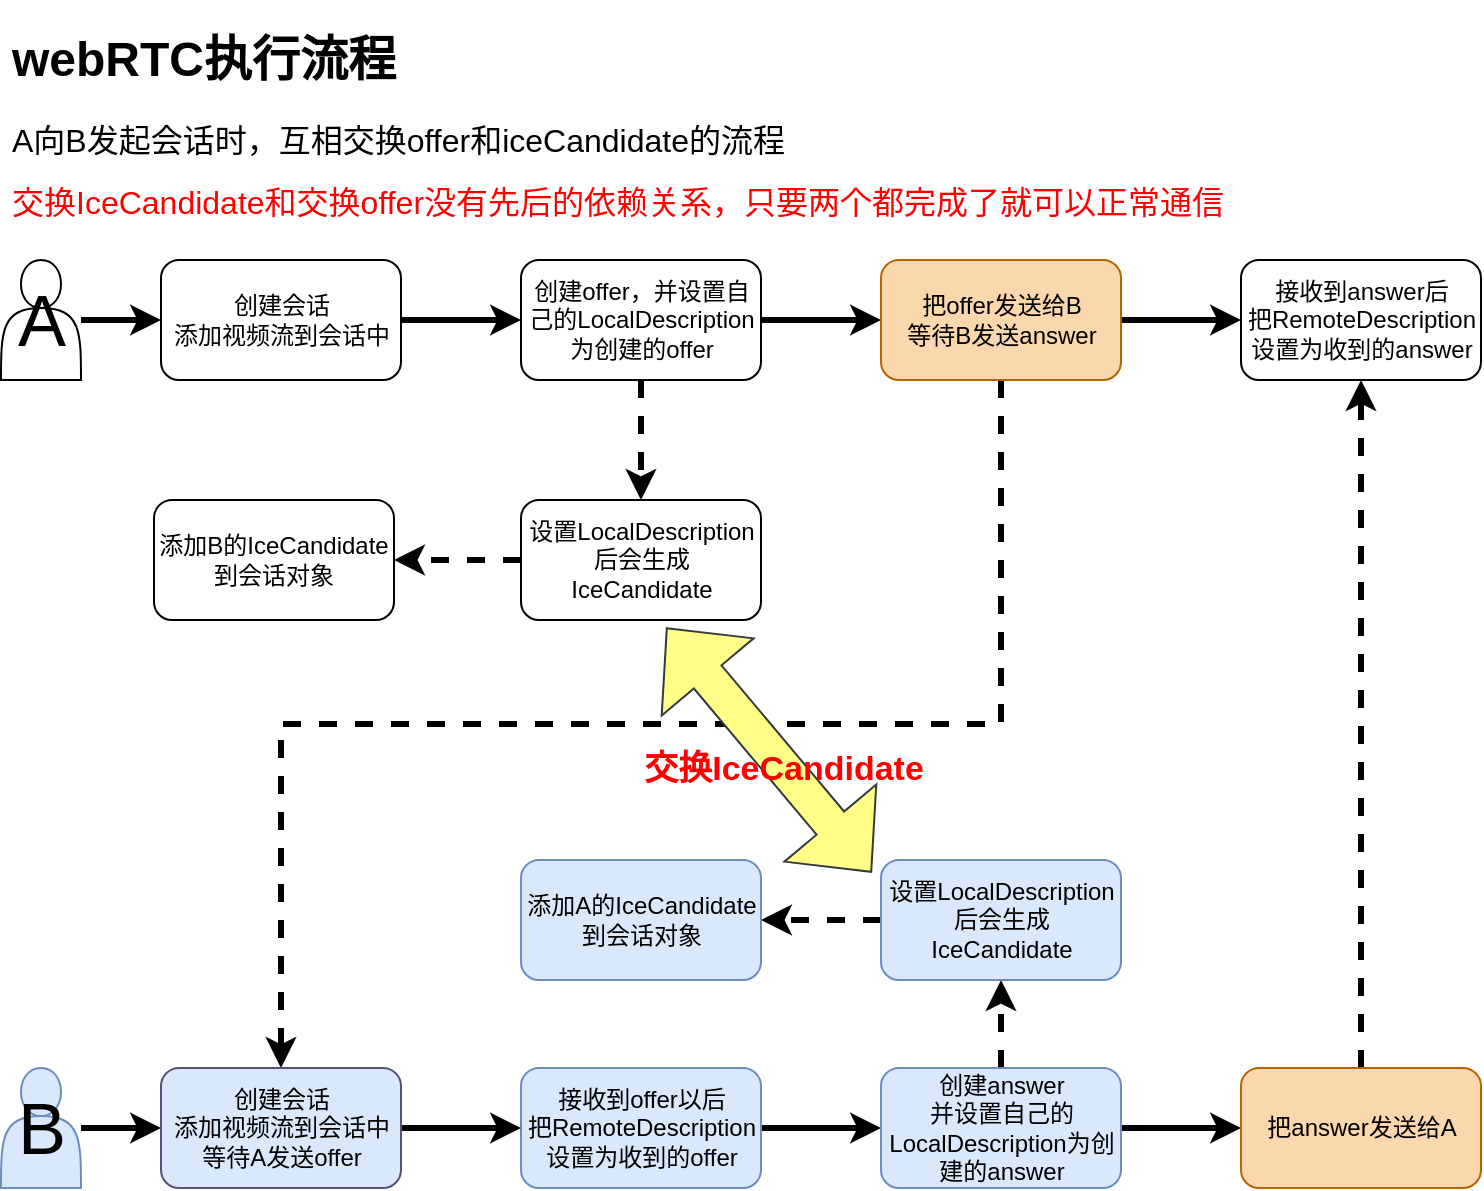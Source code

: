 <mxfile version="11.1.4" type="device"><diagram id="usz7rN7WsI5szD-Konjt" name="第 1 页"><mxGraphModel dx="1086" dy="808" grid="1" gridSize="10" guides="1" tooltips="1" connect="1" arrows="1" fold="1" page="1" pageScale="1" pageWidth="827" pageHeight="1169" math="0" shadow="0"><root><mxCell id="0"/><mxCell id="1" parent="0"/><mxCell id="_rs1KL5I2RKaO48iXqYe-11" style="edgeStyle=orthogonalEdgeStyle;rounded=0;orthogonalLoop=1;jettySize=auto;html=1;exitX=1;exitY=0.5;exitDx=0;exitDy=0;strokeWidth=3;entryX=0;entryY=0.5;entryDx=0;entryDy=0;" parent="1" source="_rs1KL5I2RKaO48iXqYe-1" target="_rs1KL5I2RKaO48iXqYe-13" edge="1"><mxGeometry relative="1" as="geometry"><mxPoint x="440" y="330" as="targetPoint"/></mxGeometry></mxCell><mxCell id="_rs1KL5I2RKaO48iXqYe-1" value="创建会话&lt;br&gt;添加视频流到会话中" style="rounded=1;whiteSpace=wrap;html=1;" parent="1" vertex="1"><mxGeometry x="123.5" y="290" width="120" height="60" as="geometry"/></mxCell><mxCell id="_rs1KL5I2RKaO48iXqYe-28" value="" style="edgeStyle=orthogonalEdgeStyle;rounded=0;orthogonalLoop=1;jettySize=auto;html=1;strokeWidth=3;" parent="1" source="_rs1KL5I2RKaO48iXqYe-2" target="_rs1KL5I2RKaO48iXqYe-1" edge="1"><mxGeometry relative="1" as="geometry"/></mxCell><mxCell id="_rs1KL5I2RKaO48iXqYe-2" value="&lt;font style=&quot;font-size: 36px&quot;&gt;A&lt;/font&gt;" style="shape=actor;whiteSpace=wrap;html=1;" parent="1" vertex="1"><mxGeometry x="43.5" y="290" width="40" height="60" as="geometry"/></mxCell><mxCell id="_rs1KL5I2RKaO48iXqYe-26" value="" style="edgeStyle=orthogonalEdgeStyle;rounded=0;orthogonalLoop=1;jettySize=auto;html=1;strokeWidth=3;" parent="1" source="_rs1KL5I2RKaO48iXqYe-3" target="_rs1KL5I2RKaO48iXqYe-25" edge="1"><mxGeometry relative="1" as="geometry"/></mxCell><mxCell id="_rs1KL5I2RKaO48iXqYe-3" value="&lt;font style=&quot;font-size: 36px&quot;&gt;B&lt;/font&gt;" style="shape=actor;whiteSpace=wrap;html=1;fillColor=#dae8fc;strokeColor=#6c8ebf;" parent="1" vertex="1"><mxGeometry x="43.5" y="694" width="40" height="60" as="geometry"/></mxCell><mxCell id="_rs1KL5I2RKaO48iXqYe-10" value="&lt;h1&gt;webRTC执行流程&lt;/h1&gt;&lt;p&gt;&lt;font style=&quot;font-size: 16px&quot;&gt;A向B发起会话时，互相交换offer和iceCandidate的流程&lt;/font&gt;&lt;/p&gt;&lt;p&gt;&lt;span style=&quot;font-size: 16px&quot;&gt;&lt;font color=&quot;#ff0000&quot;&gt;交换IceCandidate和交换offer没有先后的依赖关系，只要两个都完成了就可以正常通信&lt;/font&gt;&lt;/span&gt;&lt;/p&gt;" style="text;html=1;strokeColor=none;fillColor=none;spacing=5;spacingTop=-20;whiteSpace=wrap;overflow=hidden;rounded=0;" parent="1" vertex="1"><mxGeometry x="43.5" y="170" width="626" height="110" as="geometry"/></mxCell><mxCell id="_rs1KL5I2RKaO48iXqYe-17" value="" style="edgeStyle=orthogonalEdgeStyle;rounded=0;orthogonalLoop=1;jettySize=auto;html=1;strokeWidth=3;" parent="1" source="_rs1KL5I2RKaO48iXqYe-13" target="_rs1KL5I2RKaO48iXqYe-16" edge="1"><mxGeometry relative="1" as="geometry"/></mxCell><mxCell id="_rs1KL5I2RKaO48iXqYe-39" value="" style="edgeStyle=orthogonalEdgeStyle;rounded=0;orthogonalLoop=1;jettySize=auto;html=1;dashed=1;strokeWidth=3;" parent="1" source="_rs1KL5I2RKaO48iXqYe-13" target="_rs1KL5I2RKaO48iXqYe-38" edge="1"><mxGeometry relative="1" as="geometry"/></mxCell><mxCell id="_rs1KL5I2RKaO48iXqYe-13" value="创建offer，并设置自己的LocalDescription&lt;span&gt;为创建的offer&lt;/span&gt;" style="rounded=1;whiteSpace=wrap;html=1;" parent="1" vertex="1"><mxGeometry x="303.5" y="290" width="120" height="60" as="geometry"/></mxCell><mxCell id="_rs1KL5I2RKaO48iXqYe-31" style="edgeStyle=orthogonalEdgeStyle;rounded=0;orthogonalLoop=1;jettySize=auto;html=1;exitX=0.5;exitY=1;exitDx=0;exitDy=0;entryX=0.5;entryY=0;entryDx=0;entryDy=0;strokeWidth=3;dashed=1;" parent="1" source="_rs1KL5I2RKaO48iXqYe-16" target="_rs1KL5I2RKaO48iXqYe-25" edge="1"><mxGeometry relative="1" as="geometry"/></mxCell><mxCell id="_rs1KL5I2RKaO48iXqYe-33" value="" style="edgeStyle=orthogonalEdgeStyle;rounded=0;orthogonalLoop=1;jettySize=auto;html=1;strokeWidth=3;" parent="1" source="_rs1KL5I2RKaO48iXqYe-16" target="_rs1KL5I2RKaO48iXqYe-32" edge="1"><mxGeometry relative="1" as="geometry"/></mxCell><mxCell id="_rs1KL5I2RKaO48iXqYe-16" value="把offer发送给B&lt;br&gt;等待B发送answer" style="rounded=1;whiteSpace=wrap;html=1;fillColor=#fad7ac;strokeColor=#b46504;" parent="1" vertex="1"><mxGeometry x="483.5" y="290" width="120" height="60" as="geometry"/></mxCell><mxCell id="_rs1KL5I2RKaO48iXqYe-22" value="" style="edgeStyle=orthogonalEdgeStyle;rounded=0;orthogonalLoop=1;jettySize=auto;html=1;strokeWidth=3;" parent="1" source="_rs1KL5I2RKaO48iXqYe-19" target="_rs1KL5I2RKaO48iXqYe-21" edge="1"><mxGeometry relative="1" as="geometry"/></mxCell><mxCell id="_rs1KL5I2RKaO48iXqYe-19" value="接收到offer以后&lt;br&gt;把RemoteDescription设置为收到的offer" style="rounded=1;whiteSpace=wrap;html=1;fillColor=#dae8fc;strokeColor=#6c8ebf;" parent="1" vertex="1"><mxGeometry x="303.5" y="694" width="120" height="60" as="geometry"/></mxCell><mxCell id="_rs1KL5I2RKaO48iXqYe-24" value="" style="edgeStyle=orthogonalEdgeStyle;rounded=0;orthogonalLoop=1;jettySize=auto;html=1;strokeWidth=3;" parent="1" source="_rs1KL5I2RKaO48iXqYe-21" target="_rs1KL5I2RKaO48iXqYe-23" edge="1"><mxGeometry relative="1" as="geometry"/></mxCell><mxCell id="_rs1KL5I2RKaO48iXqYe-42" value="" style="edgeStyle=orthogonalEdgeStyle;rounded=0;orthogonalLoop=1;jettySize=auto;html=1;dashed=1;strokeWidth=3;" parent="1" source="_rs1KL5I2RKaO48iXqYe-21" target="_rs1KL5I2RKaO48iXqYe-41" edge="1"><mxGeometry relative="1" as="geometry"/></mxCell><mxCell id="_rs1KL5I2RKaO48iXqYe-21" value="创建answer&lt;br&gt;并设置自己的LocalDescription为创建的answer" style="rounded=1;whiteSpace=wrap;html=1;fillColor=#dae8fc;strokeColor=#6c8ebf;" parent="1" vertex="1"><mxGeometry x="483.5" y="694" width="120" height="60" as="geometry"/></mxCell><mxCell id="_rs1KL5I2RKaO48iXqYe-36" style="edgeStyle=orthogonalEdgeStyle;rounded=0;orthogonalLoop=1;jettySize=auto;html=1;exitX=0.5;exitY=0;exitDx=0;exitDy=0;entryX=0.5;entryY=1;entryDx=0;entryDy=0;strokeWidth=3;dashed=1;" parent="1" source="_rs1KL5I2RKaO48iXqYe-23" target="_rs1KL5I2RKaO48iXqYe-32" edge="1"><mxGeometry relative="1" as="geometry"/></mxCell><mxCell id="_rs1KL5I2RKaO48iXqYe-23" value="把answer发送给A" style="rounded=1;whiteSpace=wrap;html=1;fillColor=#fad7ac;strokeColor=#b46504;" parent="1" vertex="1"><mxGeometry x="663.5" y="694" width="120" height="60" as="geometry"/></mxCell><mxCell id="_rs1KL5I2RKaO48iXqYe-27" value="" style="edgeStyle=orthogonalEdgeStyle;rounded=0;orthogonalLoop=1;jettySize=auto;html=1;strokeWidth=3;" parent="1" source="_rs1KL5I2RKaO48iXqYe-25" target="_rs1KL5I2RKaO48iXqYe-19" edge="1"><mxGeometry relative="1" as="geometry"/></mxCell><mxCell id="_rs1KL5I2RKaO48iXqYe-25" value="创建会话&lt;br&gt;添加视频流到会话中&lt;br&gt;&lt;span style=&quot;white-space: nowrap&quot;&gt;等待A发送offer&lt;br&gt;&lt;/span&gt;" style="rounded=1;whiteSpace=wrap;html=1;fillColor=#DAE8FC;strokeColor=#56517e;" parent="1" vertex="1"><mxGeometry x="123.5" y="694" width="120" height="60" as="geometry"/></mxCell><mxCell id="_rs1KL5I2RKaO48iXqYe-32" value="接收到answer后&lt;br&gt;把RemoteDescription设置为收到的answer" style="rounded=1;whiteSpace=wrap;html=1;" parent="1" vertex="1"><mxGeometry x="663.5" y="290" width="120" height="60" as="geometry"/></mxCell><mxCell id="_rs1KL5I2RKaO48iXqYe-51" value="" style="edgeStyle=orthogonalEdgeStyle;rounded=0;orthogonalLoop=1;jettySize=auto;html=1;dashed=1;strokeWidth=3;" parent="1" source="_rs1KL5I2RKaO48iXqYe-38" target="_rs1KL5I2RKaO48iXqYe-50" edge="1"><mxGeometry relative="1" as="geometry"/></mxCell><mxCell id="_rs1KL5I2RKaO48iXqYe-38" value="设置LocalDescription后会生成&lt;span style=&quot;text-align: left ; white-space: nowrap&quot;&gt;IceCandidate&lt;/span&gt;" style="rounded=1;whiteSpace=wrap;html=1;" parent="1" vertex="1"><mxGeometry x="303.5" y="410" width="120" height="60" as="geometry"/></mxCell><mxCell id="_rs1KL5I2RKaO48iXqYe-53" value="" style="edgeStyle=orthogonalEdgeStyle;rounded=0;orthogonalLoop=1;jettySize=auto;html=1;dashed=1;strokeWidth=3;" parent="1" source="_rs1KL5I2RKaO48iXqYe-41" target="_rs1KL5I2RKaO48iXqYe-52" edge="1"><mxGeometry relative="1" as="geometry"/></mxCell><mxCell id="_rs1KL5I2RKaO48iXqYe-41" value="设置LocalDescription后会生成&lt;span style=&quot;text-align: left ; white-space: nowrap&quot;&gt;IceCandidate&lt;/span&gt;" style="rounded=1;whiteSpace=wrap;html=1;fillColor=#dae8fc;strokeColor=#6c8ebf;" parent="1" vertex="1"><mxGeometry x="483.5" y="590" width="120" height="60" as="geometry"/></mxCell><mxCell id="_rs1KL5I2RKaO48iXqYe-46" value="" style="shape=doubleArrow;whiteSpace=wrap;html=1;align=center;fillColor=#ffff88;rotation=50;strokeColor=#36393d;" parent="1" vertex="1"><mxGeometry x="348" y="505" width="159" height="60" as="geometry"/></mxCell><mxCell id="_rs1KL5I2RKaO48iXqYe-49" value="&lt;span style=&quot;font-size: 17px ; white-space: normal&quot;&gt;&lt;font color=&quot;#ff0000&quot;&gt;&lt;b&gt;交换IceCandidate&lt;/b&gt;&lt;/font&gt;&lt;/span&gt;" style="rounded=0;whiteSpace=wrap;html=1;fillColor=none;align=center;comic=0;strokeColor=none;" parent="1" vertex="1"><mxGeometry x="340" y="530" width="190" height="30" as="geometry"/></mxCell><mxCell id="_rs1KL5I2RKaO48iXqYe-50" value="添加B的&lt;span style=&quot;text-align: left ; white-space: nowrap&quot;&gt;IceCandidate&lt;/span&gt;&lt;br&gt;到会话对象" style="rounded=1;whiteSpace=wrap;html=1;" parent="1" vertex="1"><mxGeometry x="120" y="410" width="120" height="60" as="geometry"/></mxCell><mxCell id="_rs1KL5I2RKaO48iXqYe-52" value="添加A的&lt;span style=&quot;text-align: left ; white-space: nowrap&quot;&gt;IceCandidate&lt;/span&gt;&lt;br&gt;到会话对象" style="rounded=1;whiteSpace=wrap;html=1;fillColor=#dae8fc;strokeColor=#6c8ebf;" parent="1" vertex="1"><mxGeometry x="303.5" y="590" width="120" height="60" as="geometry"/></mxCell></root></mxGraphModel></diagram></mxfile>